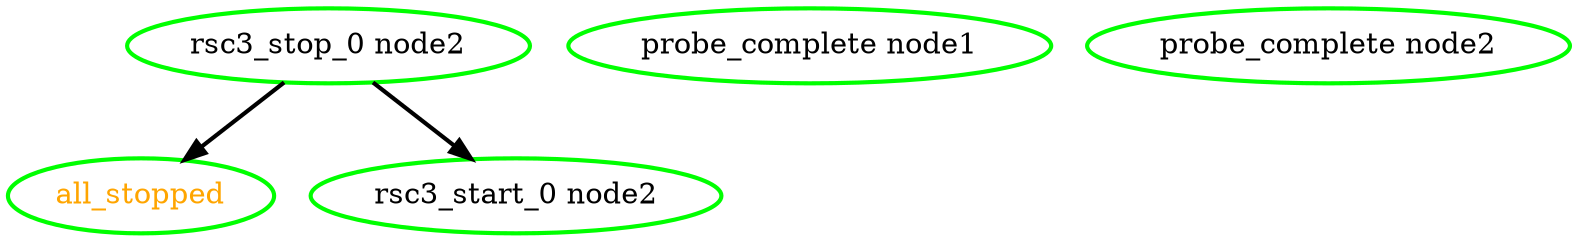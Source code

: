 digraph "g" {
"all_stopped" [ style=bold color="green" fontcolor="orange"  ]
"probe_complete node1" [ style=bold color="green" fontcolor="black" ]
"probe_complete node2" [ style=bold color="green" fontcolor="black" ]
"rsc3_start_0 node2" [ style=bold color="green" fontcolor="black" ]
"rsc3_stop_0 node2" -> "all_stopped" [ style = bold]
"rsc3_stop_0 node2" -> "rsc3_start_0 node2" [ style = bold]
"rsc3_stop_0 node2" [ style=bold color="green" fontcolor="black" ]
}
